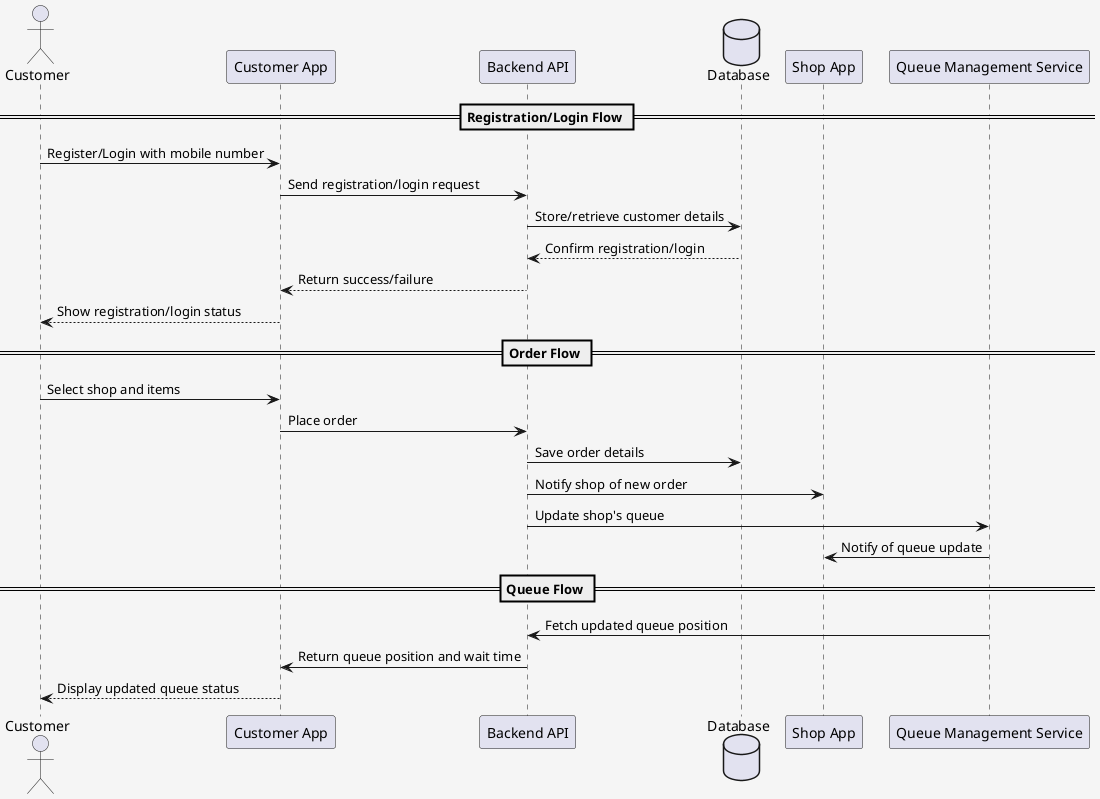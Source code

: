 @startuml
skinparam backgroundColor #F5F5F5
skinparam rectangle {
    BackgroundColor #ECF0F1
    BorderColor #2C3E50
    FontColor #2C3E50
}

actor Customer
participant "Customer App" as App
participant "Backend API" as API
database "Database" as DB
participant "Shop App" as Shop
participant "Queue Management Service" as Queue

== Registration/Login Flow ==
Customer -> App: Register/Login with mobile number
App -> API: Send registration/login request
API -> DB: Store/retrieve customer details
DB --> API: Confirm registration/login
API --> App: Return success/failure
App --> Customer: Show registration/login status

== Order Flow ==
Customer -> App: Select shop and items
App -> API: Place order
API -> DB: Save order details
API -> Shop: Notify shop of new order
API -> Queue: Update shop's queue
Queue -> Shop: Notify of queue update

== Queue Flow ==
Queue -> API: Fetch updated queue position
API -> App: Return queue position and wait time
App --> Customer: Display updated queue status

@enduml